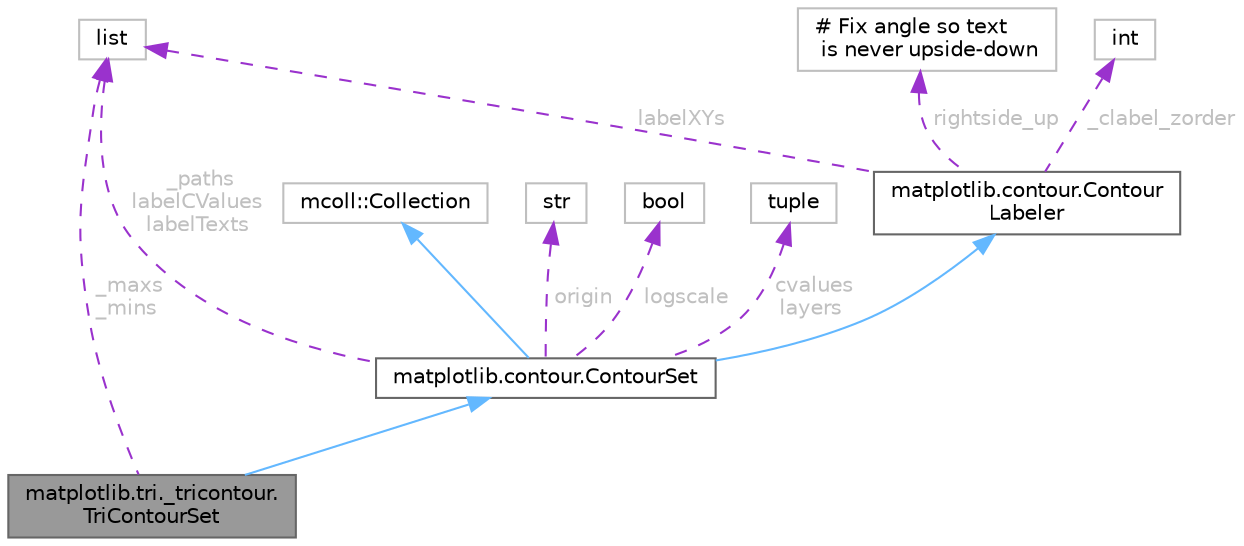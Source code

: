 digraph "matplotlib.tri._tricontour.TriContourSet"
{
 // LATEX_PDF_SIZE
  bgcolor="transparent";
  edge [fontname=Helvetica,fontsize=10,labelfontname=Helvetica,labelfontsize=10];
  node [fontname=Helvetica,fontsize=10,shape=box,height=0.2,width=0.4];
  Node1 [id="Node000001",label="matplotlib.tri._tricontour.\lTriContourSet",height=0.2,width=0.4,color="gray40", fillcolor="grey60", style="filled", fontcolor="black",tooltip=" "];
  Node2 -> Node1 [id="edge12_Node000001_Node000002",dir="back",color="steelblue1",style="solid",tooltip=" "];
  Node2 [id="Node000002",label="matplotlib.contour.ContourSet",height=0.2,width=0.4,color="gray40", fillcolor="white", style="filled",URL="$d4/d6d/classmatplotlib_1_1contour_1_1ContourSet.html",tooltip=" "];
  Node3 -> Node2 [id="edge13_Node000002_Node000003",dir="back",color="steelblue1",style="solid",tooltip=" "];
  Node3 [id="Node000003",label="matplotlib.contour.Contour\lLabeler",height=0.2,width=0.4,color="gray40", fillcolor="white", style="filled",URL="$d8/da4/classmatplotlib_1_1contour_1_1ContourLabeler.html",tooltip=" "];
  Node4 -> Node3 [id="edge14_Node000003_Node000004",dir="back",color="darkorchid3",style="dashed",tooltip=" ",label=" rightside_up",fontcolor="grey" ];
  Node4 [id="Node000004",label="# Fix angle so text\l is never upside-down",height=0.2,width=0.4,color="grey75", fillcolor="white", style="filled",tooltip=" "];
  Node5 -> Node3 [id="edge15_Node000003_Node000005",dir="back",color="darkorchid3",style="dashed",tooltip=" ",label=" _clabel_zorder",fontcolor="grey" ];
  Node5 [id="Node000005",label="int",height=0.2,width=0.4,color="grey75", fillcolor="white", style="filled",tooltip=" "];
  Node6 -> Node3 [id="edge16_Node000003_Node000006",dir="back",color="darkorchid3",style="dashed",tooltip=" ",label=" labelXYs",fontcolor="grey" ];
  Node6 [id="Node000006",label="list",height=0.2,width=0.4,color="grey75", fillcolor="white", style="filled",tooltip=" "];
  Node7 -> Node2 [id="edge17_Node000002_Node000007",dir="back",color="steelblue1",style="solid",tooltip=" "];
  Node7 [id="Node000007",label="mcoll::Collection",height=0.2,width=0.4,color="grey75", fillcolor="white", style="filled",tooltip=" "];
  Node8 -> Node2 [id="edge18_Node000002_Node000008",dir="back",color="darkorchid3",style="dashed",tooltip=" ",label=" origin",fontcolor="grey" ];
  Node8 [id="Node000008",label="str",height=0.2,width=0.4,color="grey75", fillcolor="white", style="filled",tooltip=" "];
  Node9 -> Node2 [id="edge19_Node000002_Node000009",dir="back",color="darkorchid3",style="dashed",tooltip=" ",label=" logscale",fontcolor="grey" ];
  Node9 [id="Node000009",label="bool",height=0.2,width=0.4,color="grey75", fillcolor="white", style="filled",tooltip=" "];
  Node6 -> Node2 [id="edge20_Node000002_Node000006",dir="back",color="darkorchid3",style="dashed",tooltip=" ",label=" _paths\nlabelCValues\nlabelTexts",fontcolor="grey" ];
  Node10 -> Node2 [id="edge21_Node000002_Node000010",dir="back",color="darkorchid3",style="dashed",tooltip=" ",label=" cvalues\nlayers",fontcolor="grey" ];
  Node10 [id="Node000010",label="tuple",height=0.2,width=0.4,color="grey75", fillcolor="white", style="filled",tooltip=" "];
  Node6 -> Node1 [id="edge22_Node000001_Node000006",dir="back",color="darkorchid3",style="dashed",tooltip=" ",label=" _maxs\n_mins",fontcolor="grey" ];
}
